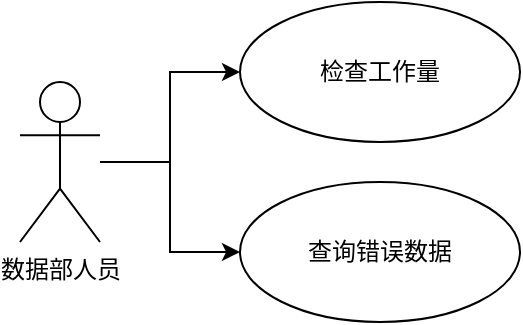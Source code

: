 <mxfile version="14.9.8" type="github">
  <diagram id="Cc7z1F91mgXTT8sGgIEH" name="Page-1">
    <mxGraphModel dx="1422" dy="761" grid="1" gridSize="10" guides="1" tooltips="1" connect="1" arrows="1" fold="1" page="1" pageScale="1" pageWidth="827" pageHeight="1169" math="0" shadow="0">
      <root>
        <mxCell id="0" />
        <mxCell id="1" parent="0" />
        <mxCell id="WIfMAcYMD8yofdOhz-Bh-5" style="edgeStyle=orthogonalEdgeStyle;rounded=0;orthogonalLoop=1;jettySize=auto;html=1;" edge="1" parent="1" source="WIfMAcYMD8yofdOhz-Bh-1" target="WIfMAcYMD8yofdOhz-Bh-3">
          <mxGeometry relative="1" as="geometry" />
        </mxCell>
        <mxCell id="WIfMAcYMD8yofdOhz-Bh-6" style="edgeStyle=orthogonalEdgeStyle;rounded=0;orthogonalLoop=1;jettySize=auto;html=1;entryX=0;entryY=0.5;entryDx=0;entryDy=0;" edge="1" parent="1" source="WIfMAcYMD8yofdOhz-Bh-1" target="WIfMAcYMD8yofdOhz-Bh-4">
          <mxGeometry relative="1" as="geometry" />
        </mxCell>
        <mxCell id="WIfMAcYMD8yofdOhz-Bh-1" value="数据部人员" style="shape=umlActor;verticalLabelPosition=bottom;verticalAlign=top;html=1;" vertex="1" parent="1">
          <mxGeometry x="120" y="180" width="40" height="80" as="geometry" />
        </mxCell>
        <mxCell id="WIfMAcYMD8yofdOhz-Bh-3" value="检查工作量" style="ellipse;whiteSpace=wrap;html=1;" vertex="1" parent="1">
          <mxGeometry x="230" y="140" width="140" height="70" as="geometry" />
        </mxCell>
        <mxCell id="WIfMAcYMD8yofdOhz-Bh-4" value="查询错误数据" style="ellipse;whiteSpace=wrap;html=1;" vertex="1" parent="1">
          <mxGeometry x="230" y="230" width="140" height="70" as="geometry" />
        </mxCell>
      </root>
    </mxGraphModel>
  </diagram>
</mxfile>
